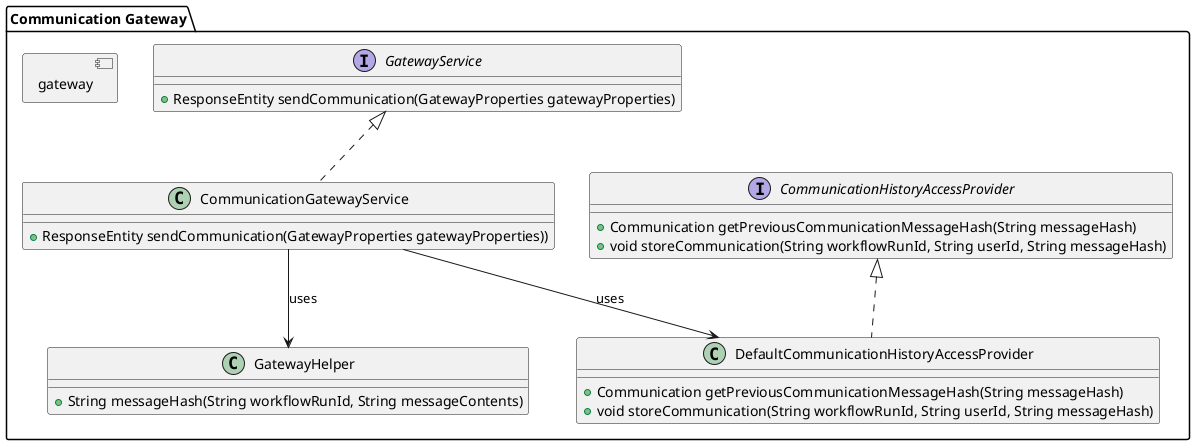 @startuml Gateway Interfaces



package "Communication Gateway" as communicationGateway {
    component gateway {

    }


    class GatewayHelper {
        + String messageHash(String workflowRunId, String messageContents)
    }

    interface CommunicationHistoryAccessProvider {
        + Communication getPreviousCommunicationMessageHash(String messageHash)
        + void storeCommunication(String workflowRunId, String userId, String messageHash)
    }

    class DefaultCommunicationHistoryAccessProvider implements CommunicationHistoryAccessProvider {
        + Communication getPreviousCommunicationMessageHash(String messageHash)
        + void storeCommunication(String workflowRunId, String userId, String messageHash)
    }





    interface GatewayService {
        + ResponseEntity sendCommunication(GatewayProperties gatewayProperties)
    }

    class CommunicationGatewayService implements GatewayService{
        + ResponseEntity sendCommunication(GatewayProperties gatewayProperties))
    }




    CommunicationGatewayService --> DefaultCommunicationHistoryAccessProvider: uses
    CommunicationGatewayService --> GatewayHelper: uses
}


@enduml